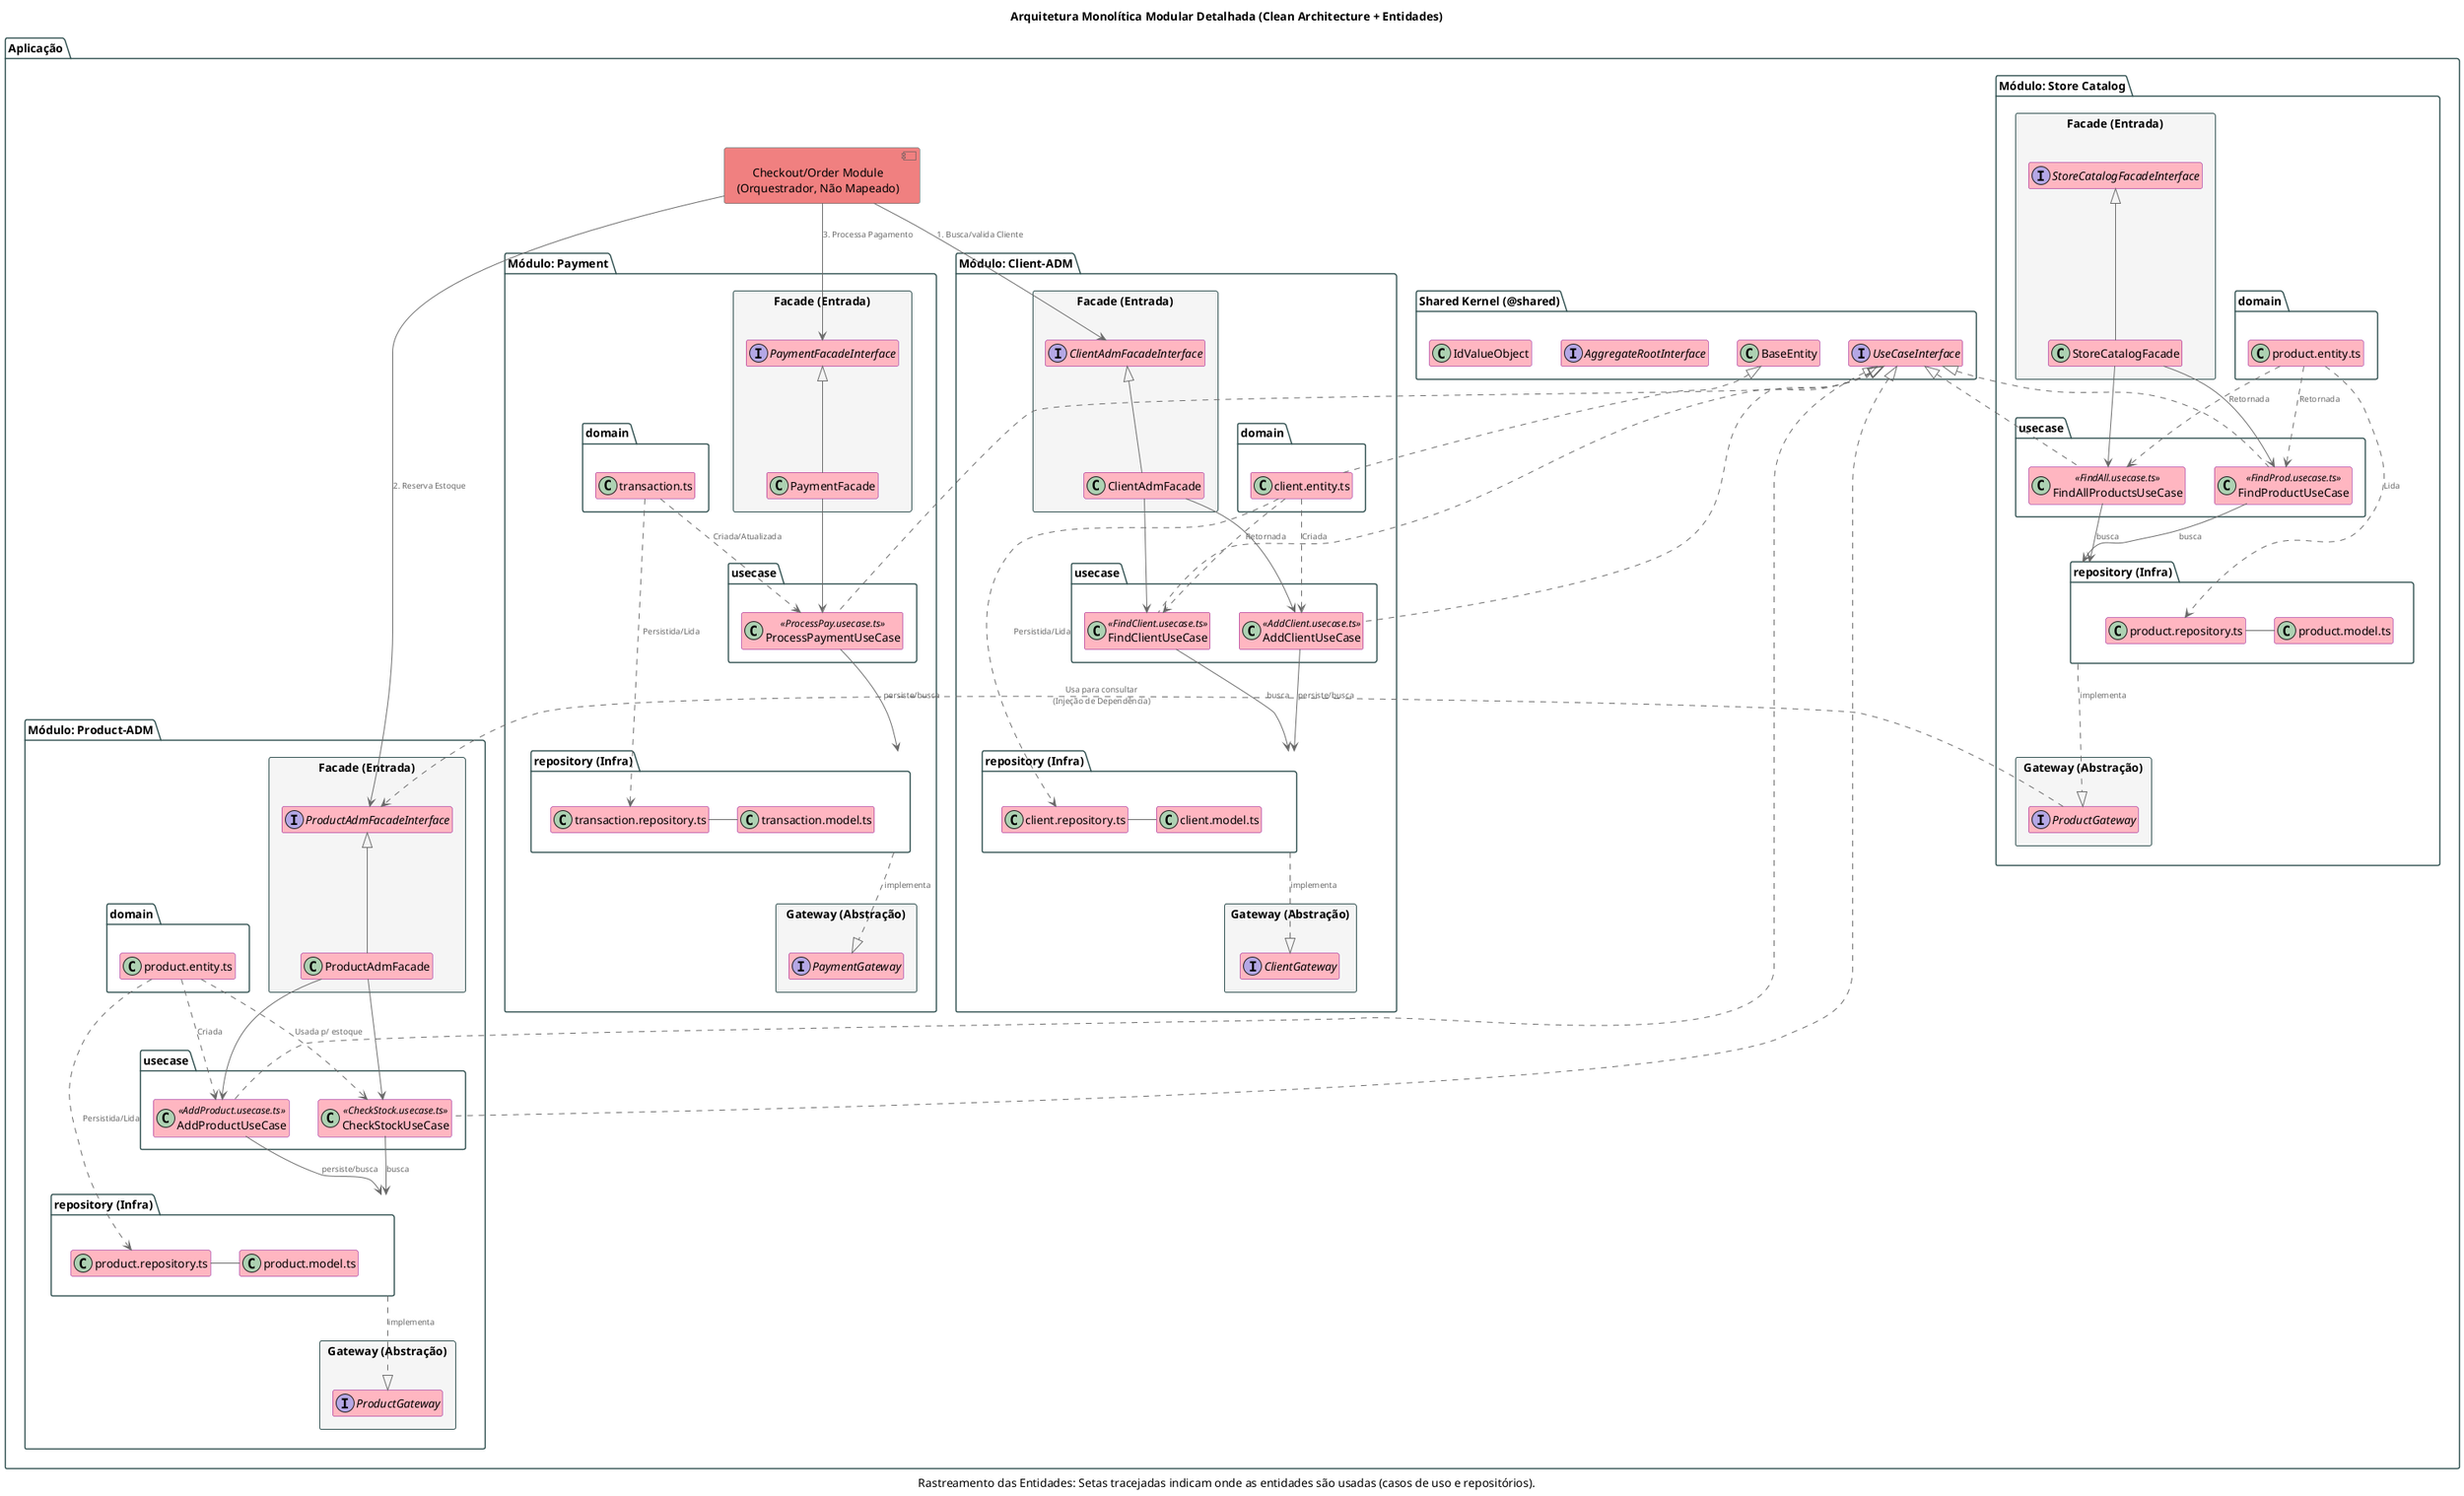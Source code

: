 @startuml
allowmixing 
!include <archimate/Archimate>

hide empty members
skinparam defaultTextAlignment center

' --- CORES BASE: FUNDO CLARO (BRANCO/PASTEL) ---
skinparam component {
    BorderColor DarkSlateGray
    BackgroundColor WhiteSmoke 
    ArrowColor DimGray
    ArrowFontName DroidSansMono
    ArrowFontSize 10
    ArrowFontColor DimGray
}

' --- CORES PASTEIS PARA OS MÓDULOS (DOMÍNIOS) ---
skinparam package {
    BorderColor DarkSlateGray
}
skinparam rectangle {
    BorderColor DarkSlateGray
    BackgroundColor WhiteSmoke 
}
skinparam interface {
    BorderColor DarkOrange
    BackgroundColor LightYellow 
}
skinparam class {
    BorderColor DarkMagenta
    BackgroundColor LightPink 
}


title Arquitetura Monolítica Modular Detalhada (Clean Architecture + Entidades)
caption Rastreamento das Entidades: Setas tracejadas indicam onde as entidades são usadas (casos de uso e repositórios).

package "Aplicação" {

    ' 1. Shared (Cinza muito claro) - Simplificado
    package "Shared Kernel (@shared)" as Shared {
        interface "AggregateRootInterface" as SharedAggregateRootInterface
        class "BaseEntity" as SharedBaseEntity
        class "IdValueObject" as SharedIdValueObject
        interface "UseCaseInterface" as SharedUseCaseInterface
    }


    ' ===============================================
    ' 2. Client-ADM (Lavanda Suave)
    ' ===============================================
    package "Módulo: Client-ADM" as ClientAdm {
        
        package "domain" as ClientAdmDomain {
            class "client.entity.ts" as ClientAdmClientEntity
            ClientAdmClientEntity .up.|> SharedBaseEntity
        }
        
        package "repository (Infra)" as ClientAdmRepository {
            class "client.model.ts" as ClientAdmClientModel
            class "client.repository.ts" as ClientAdmClientRepository
            ClientAdmClientRepository - ClientAdmClientModel
        }
        
        package "usecase" as ClientAdmUseCases {
            class "AddClientUseCase" as AddClientUseCase << AddClient.usecase.ts >>
            class "FindClientUseCase" as FindClientUseCase << FindClient.usecase.ts >>

            AddClientUseCase .up.|> SharedUseCaseInterface
            FindClientUseCase .up.|> SharedUseCaseInterface
            
            AddClientUseCase --> ClientAdmRepository : persiste/busca
            FindClientUseCase --> ClientAdmRepository : busca
            
            ' RASTREAMENTO DE ENTIDADE
            ClientAdmClientEntity ..> AddClientUseCase : Criada
            ClientAdmClientEntity ..> FindClientUseCase : Retornada
            ClientAdmClientEntity ..> ClientAdmClientRepository : Persistida/Lida
        }

        rectangle "Gateway (Abstração)" as ClientAdmGateway {
            interface "ClientGateway" as ClientAdmClientGateway
            ClientAdmRepository .down.|> ClientAdmClientGateway : implementa
        }
        rectangle "Facade (Entrada)" as ClientAdmFacadeComp {
            interface "ClientAdmFacadeInterface" as ClientAdmFacadeInterface
            class "ClientAdmFacade" as ClientAdmFacadeImpl
            
            ClientAdmFacadeInterface <|-- ClientAdmFacadeImpl
            ClientAdmFacadeImpl --> AddClientUseCase
            ClientAdmFacadeImpl --> FindClientUseCase
        }
    }

    ' ===============================================
    ' 3. Product-ADM (Verde Menta Suave - Ajustado)
    ' ===============================================
    package "Módulo: Product-ADM" as ProductAdmn { 
        
        package "domain" as ProductAdmDomain {
            class "product.entity.ts" as ProductAdmProductEntity
        }
        
        package "repository (Infra)" as ProductAdmRepository {
            class "product.model.ts" as ProductAdmProductModel
            class "product.repository.ts" as ProductAdmProductRepository
            ProductAdmProductRepository - ProductAdmProductModel
        }
        
        package "usecase" as ProductAdmUseCases {
            class "AddProductUseCase" as AddProductUseCaseAdm << AddProduct.usecase.ts >>
            class "CheckStockUseCase" as CheckStockUseCaseAdm << CheckStock.usecase.ts >>

            AddProductUseCaseAdm .up.|> SharedUseCaseInterface
            CheckStockUseCaseAdm .up.|> SharedUseCaseInterface

            AddProductUseCaseAdm --> ProductAdmRepository : persiste/busca
            CheckStockUseCaseAdm --> ProductAdmRepository : busca
            
            ' RASTREAMENTO DE ENTIDADE
            ProductAdmProductEntity ..> AddProductUseCaseAdm : Criada
            ProductAdmProductEntity ..> CheckStockUseCaseAdm : Usada p/ estoque
            ProductAdmProductEntity ..> ProductAdmProductRepository : Persistida/Lida
        }

        rectangle "Gateway (Abstração)" as ProductAdmGateway {
            interface "ProductGateway" as ProductAdmProductGateway
            ProductAdmRepository .down.|> ProductAdmProductGateway : implementa
        }
        rectangle "Facade (Entrada)" as ProductAdmFacadeComp {
            interface "ProductAdmFacadeInterface" as ProductAdmFacadeInterface
            class "ProductAdmFacade" as ProductAdmFacadeImpl

            ProductAdmFacadeInterface <|-- ProductAdmFacadeImpl
            ProductAdmFacadeImpl --> AddProductUseCaseAdm
            ProductAdmFacadeImpl --> CheckStockUseCaseAdm
        }
    }
    
    ' ===============================================
    ' 4. Store Catalog (Pêssego Suave)
    ' ===============================================
    package "Módulo: Store Catalog" as StoreCatalog {

        package "domain" as StoreCatalogDomain {
            class "product.entity.ts" as StoreCatalogProductEntity
        }
        
        package "repository (Infra)" as StoreCatalogRepository {
            class "product.model.ts" as StoreCatalogProductModel
            class "product.repository.ts" as StoreCatalogProductRepository
            StoreCatalogProductRepository - StoreCatalogProductModel
        }
        
        package "usecase" as StoreCatalogUseCases {
            class "FindAllProductsUseCase" as FindAllProductsUseCase << FindAll.usecase.ts >>
            class "FindProductUseCase" as FindProductUseCaseSC << FindProd.usecase.ts >>

            FindAllProductsUseCase .up.|> SharedUseCaseInterface
            FindProductUseCaseSC .up.|> SharedUseCaseInterface

            FindAllProductsUseCase --> StoreCatalogRepository : busca
            FindProductUseCaseSC --> StoreCatalogRepository : busca
            
            ' RASTREAMENTO DE ENTIDADE
            StoreCatalogProductEntity ..> FindAllProductsUseCase : Retornada
            StoreCatalogProductEntity ..> FindProductUseCaseSC : Retornada
            StoreCatalogProductEntity ..> StoreCatalogProductRepository : Lida
        }

        rectangle "Gateway (Abstração)" as StoreCatalogGateway {
            interface "ProductGateway" as StoreCatalogProductGateway
            StoreCatalogRepository .down.|> StoreCatalogProductGateway : implementa
        }
        rectangle "Facade (Entrada)" as StoreCatalogFacadeComp {
            interface "StoreCatalogFacadeInterface" as StoreCatalogFacadeInterface
            class "StoreCatalogFacade" as StoreCatalogFacadeImpl

            StoreCatalogFacadeInterface <|-- StoreCatalogFacadeImpl
            StoreCatalogFacadeImpl --> FindAllProductsUseCase
            StoreCatalogFacadeImpl --> FindProductUseCaseSC
        }
    }

    ' ===============================================
    ' 5. Payment (Azul Claro Suave)
    ' ===============================================
    package "Módulo: Payment" as Payment {
        
        package "domain" as PaymentDomain {
            class "transaction.ts" as PaymentTransaction
        }
        
        package "repository (Infra)" as PaymentRepository {
            class "transaction.model.ts" as PaymentTransactionModel
            class "transaction.repository.ts" as PaymentTransactionRepository
            PaymentTransactionRepository - PaymentTransactionModel
        }
        
        package "usecase" as PaymentUseCases {
            class "ProcessPaymentUseCase" as ProcessPaymentUseCase << ProcessPay.usecase.ts >>
            ProcessPaymentUseCase .up.|> SharedUseCaseInterface
            ProcessPaymentUseCase --> PaymentRepository : persiste/busca
            
            ' RASTREAMENTO DE ENTIDADE
            PaymentTransaction ..> ProcessPaymentUseCase : Criada/Atualizada
            PaymentTransaction ..> PaymentTransactionRepository : Persistida/Lida
        }

        rectangle "Gateway (Abstração)" as PaymentGateway {
            interface "PaymentGateway" as PaymentPaymentGateway
            PaymentRepository .down.|> PaymentPaymentGateway : implementa
        }
        rectangle "Facade (Entrada)" as PaymentFacadeComp {
            interface "PaymentFacadeInterface" as PaymentFacadeInterface
            class "PaymentFacade" as PaymentFacadeImpl
            
            PaymentFacadeInterface <|-- PaymentFacadeImpl
            PaymentFacadeImpl --> ProcessPaymentUseCase
        }
    }


    ' ====================================================================================
    ' --- INTEGRAÇÕES CRUCIAIS ENTRE MÓDULOS (Via Facades) ---
    ' ====================================================================================

    ' Store Catalog precisa do Product Adm (para checar estoque/detalhes)
    StoreCatalogProductGateway .right.> ProductAdmFacadeInterface : Usa para consultar \n(Injeção de Dependência)

    ' Módulo Orquestrador (apenas para ilustrar o consumo)
    component "Checkout/Order Module \n(Orquestrador, Não Mapeado)" as OrderOrchestrator #LightCoral
    
    OrderOrchestrator --> ClientAdmFacadeInterface : 1. Busca/valida Cliente
    OrderOrchestrator --> ProductAdmFacadeInterface : 2. Reserva Estoque
    OrderOrchestrator --> PaymentFacadeInterface : 3. Processa Pagamento
}
@enduml